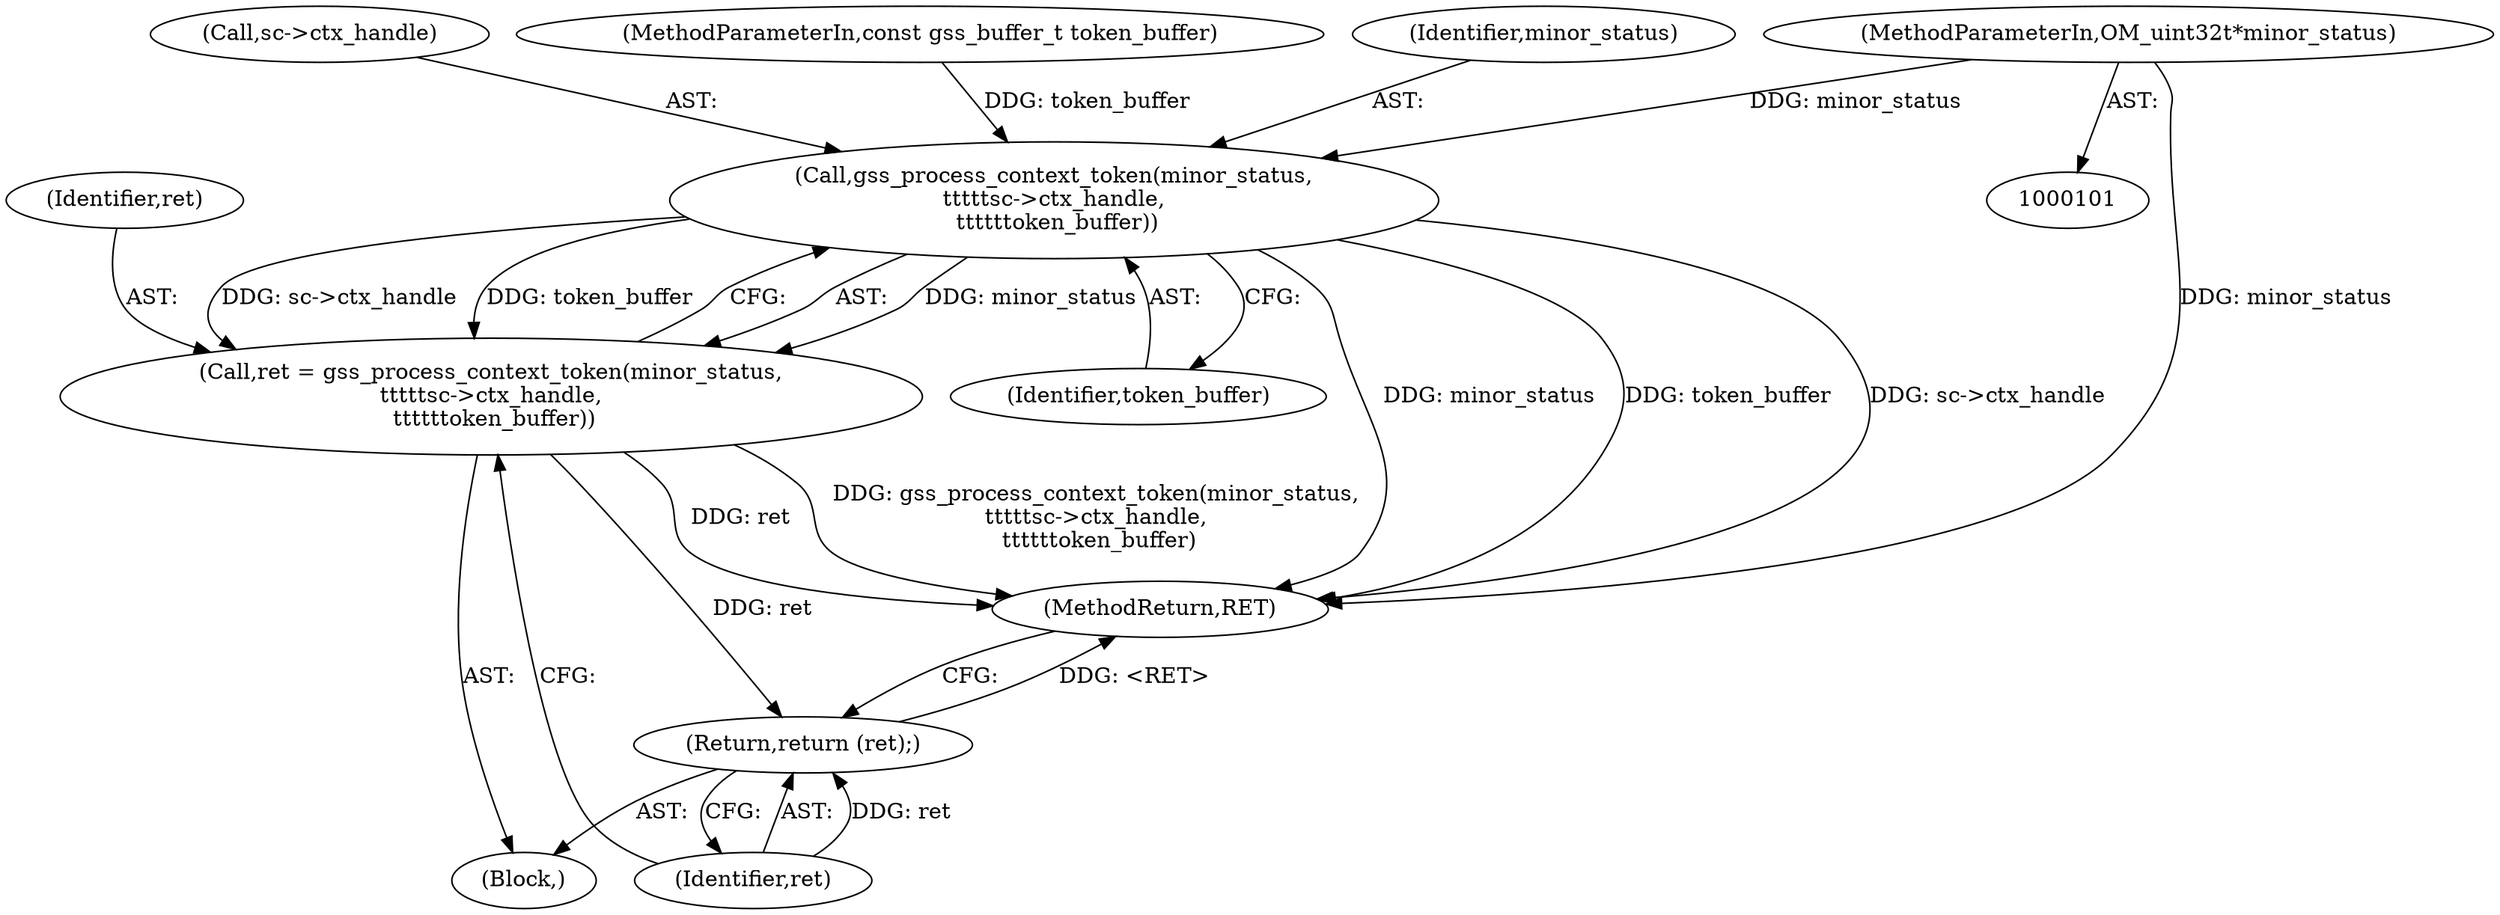 digraph "0_krb5_b51b33f2bc5d1497ddf5bd107f791c101695000d_15@pointer" {
"1000102" [label="(MethodParameterIn,OM_uint32\t*minor_status)"];
"1000122" [label="(Call,gss_process_context_token(minor_status,\n\t\t\t\t\tsc->ctx_handle,\n \t\t\t\t\ttoken_buffer))"];
"1000120" [label="(Call,ret = gss_process_context_token(minor_status,\n\t\t\t\t\tsc->ctx_handle,\n \t\t\t\t\ttoken_buffer))"];
"1000128" [label="(Return,return (ret);)"];
"1000120" [label="(Call,ret = gss_process_context_token(minor_status,\n\t\t\t\t\tsc->ctx_handle,\n \t\t\t\t\ttoken_buffer))"];
"1000127" [label="(Identifier,token_buffer)"];
"1000124" [label="(Call,sc->ctx_handle)"];
"1000128" [label="(Return,return (ret);)"];
"1000102" [label="(MethodParameterIn,OM_uint32\t*minor_status)"];
"1000121" [label="(Identifier,ret)"];
"1000104" [label="(MethodParameterIn,const gss_buffer_t token_buffer)"];
"1000105" [label="(Block,)"];
"1000129" [label="(Identifier,ret)"];
"1000123" [label="(Identifier,minor_status)"];
"1000122" [label="(Call,gss_process_context_token(minor_status,\n\t\t\t\t\tsc->ctx_handle,\n \t\t\t\t\ttoken_buffer))"];
"1000130" [label="(MethodReturn,RET)"];
"1000102" -> "1000101"  [label="AST: "];
"1000102" -> "1000130"  [label="DDG: minor_status"];
"1000102" -> "1000122"  [label="DDG: minor_status"];
"1000122" -> "1000120"  [label="AST: "];
"1000122" -> "1000127"  [label="CFG: "];
"1000123" -> "1000122"  [label="AST: "];
"1000124" -> "1000122"  [label="AST: "];
"1000127" -> "1000122"  [label="AST: "];
"1000120" -> "1000122"  [label="CFG: "];
"1000122" -> "1000130"  [label="DDG: minor_status"];
"1000122" -> "1000130"  [label="DDG: token_buffer"];
"1000122" -> "1000130"  [label="DDG: sc->ctx_handle"];
"1000122" -> "1000120"  [label="DDG: minor_status"];
"1000122" -> "1000120"  [label="DDG: sc->ctx_handle"];
"1000122" -> "1000120"  [label="DDG: token_buffer"];
"1000104" -> "1000122"  [label="DDG: token_buffer"];
"1000120" -> "1000105"  [label="AST: "];
"1000121" -> "1000120"  [label="AST: "];
"1000129" -> "1000120"  [label="CFG: "];
"1000120" -> "1000130"  [label="DDG: gss_process_context_token(minor_status,\n\t\t\t\t\tsc->ctx_handle,\n \t\t\t\t\ttoken_buffer)"];
"1000120" -> "1000130"  [label="DDG: ret"];
"1000120" -> "1000128"  [label="DDG: ret"];
"1000128" -> "1000105"  [label="AST: "];
"1000128" -> "1000129"  [label="CFG: "];
"1000129" -> "1000128"  [label="AST: "];
"1000130" -> "1000128"  [label="CFG: "];
"1000128" -> "1000130"  [label="DDG: <RET>"];
"1000129" -> "1000128"  [label="DDG: ret"];
}
